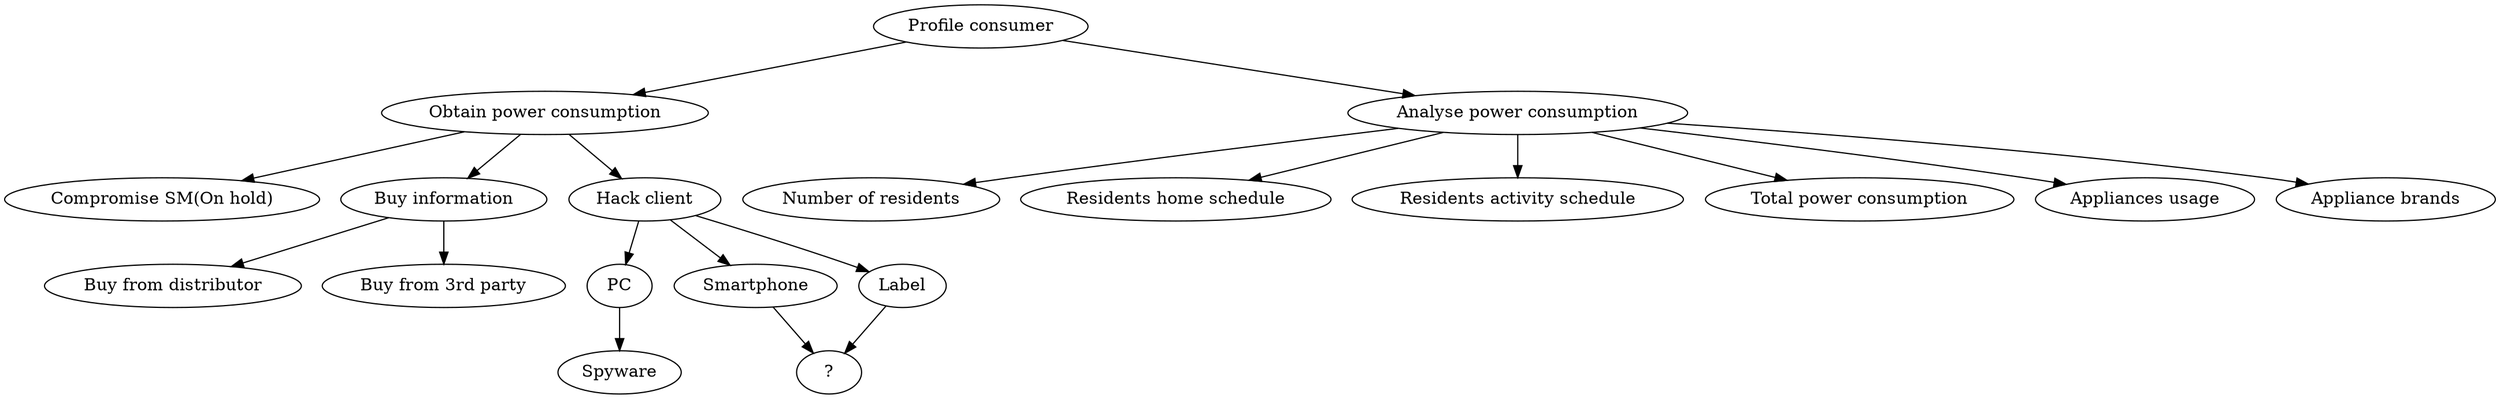 digraph G{
	node [style=filled fillcolor=white]

	root[label="Profile consumer"];

	obtain_information[label="Obtain power consumption"]
	analyse_power_consumption[label="Analyse power consumption"]

	compromise_sm[label="Compromise SM(On hold)"];
	buy_information[label="Buy information"]
	hack_client[label="Hack client"];
	residents[label="Number of residents"];
	home[label="Residents home schedule"];
	activity_residents[label="Residents activity schedule"];
	total[label="Total power consumption"];
	when_appl[label="Appliances usage"];
	what_appl[label="Appliance brands"];

	buy_distributor[label="Buy from distributor"];
	buy_third_party[label="Buy from 3rd party"];
	pc[label="PC"];
	smartphone[label="Smartphone"];
	tablet[label="Label"];

	spyware[label="Spyware"];
	questionmark[label="?"];
	

	root -> obtain_information, analyse_power_consumption;
	obtain_information -> compromise_sm, buy_information, hack_client;
	analyse_power_consumption -> total, residents, activity_residents, home, when_appl, what_appl;
	buy_information -> buy_distributor, buy_third_party;
	hack_client -> smartphone, pc, tablet;

	pc -> spyware;
	smartphone -> questionmark;
	tablet -> questionmark;	
	}
